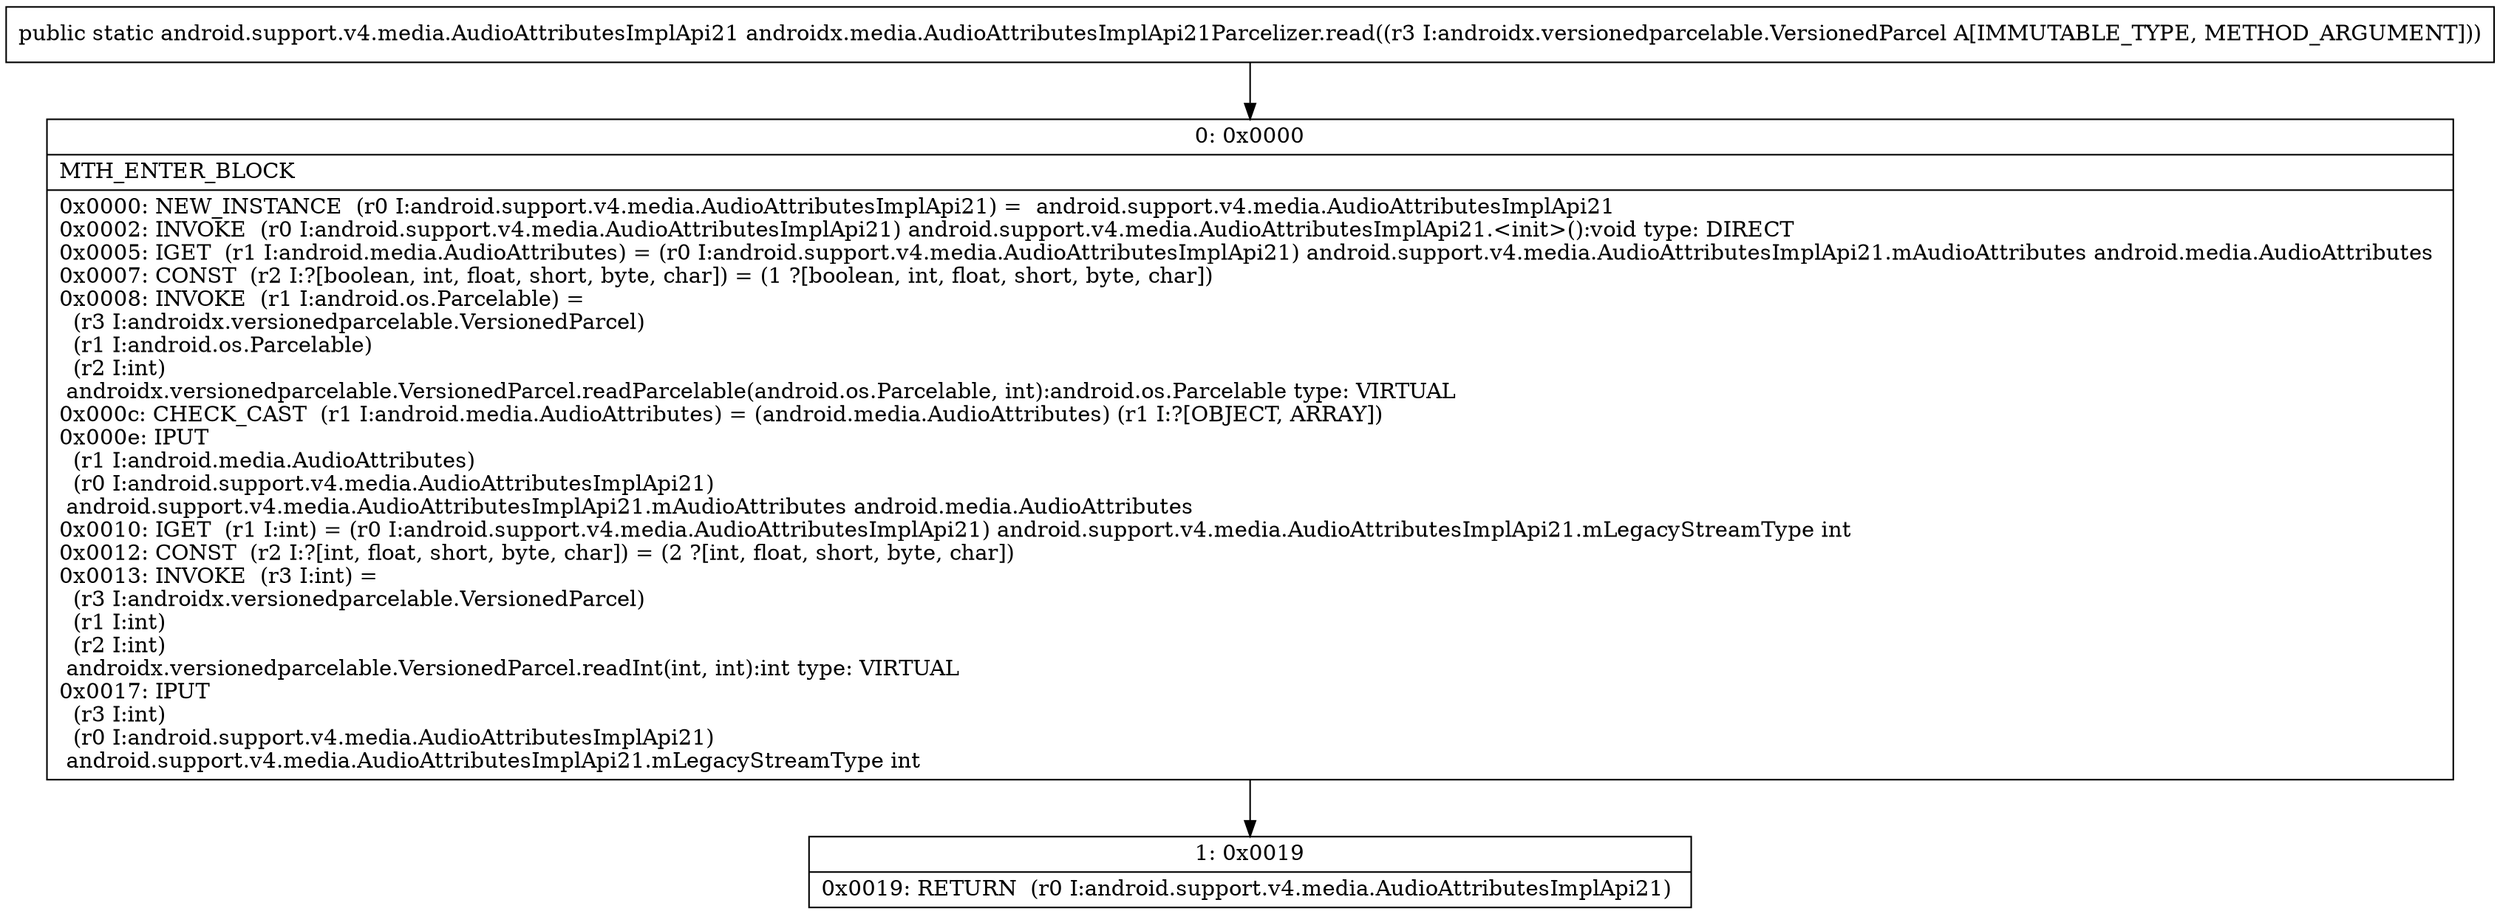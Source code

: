 digraph "CFG forandroidx.media.AudioAttributesImplApi21Parcelizer.read(Landroidx\/versionedparcelable\/VersionedParcel;)Landroid\/support\/v4\/media\/AudioAttributesImplApi21;" {
Node_0 [shape=record,label="{0\:\ 0x0000|MTH_ENTER_BLOCK\l|0x0000: NEW_INSTANCE  (r0 I:android.support.v4.media.AudioAttributesImplApi21) =  android.support.v4.media.AudioAttributesImplApi21 \l0x0002: INVOKE  (r0 I:android.support.v4.media.AudioAttributesImplApi21) android.support.v4.media.AudioAttributesImplApi21.\<init\>():void type: DIRECT \l0x0005: IGET  (r1 I:android.media.AudioAttributes) = (r0 I:android.support.v4.media.AudioAttributesImplApi21) android.support.v4.media.AudioAttributesImplApi21.mAudioAttributes android.media.AudioAttributes \l0x0007: CONST  (r2 I:?[boolean, int, float, short, byte, char]) = (1 ?[boolean, int, float, short, byte, char]) \l0x0008: INVOKE  (r1 I:android.os.Parcelable) = \l  (r3 I:androidx.versionedparcelable.VersionedParcel)\l  (r1 I:android.os.Parcelable)\l  (r2 I:int)\l androidx.versionedparcelable.VersionedParcel.readParcelable(android.os.Parcelable, int):android.os.Parcelable type: VIRTUAL \l0x000c: CHECK_CAST  (r1 I:android.media.AudioAttributes) = (android.media.AudioAttributes) (r1 I:?[OBJECT, ARRAY]) \l0x000e: IPUT  \l  (r1 I:android.media.AudioAttributes)\l  (r0 I:android.support.v4.media.AudioAttributesImplApi21)\l android.support.v4.media.AudioAttributesImplApi21.mAudioAttributes android.media.AudioAttributes \l0x0010: IGET  (r1 I:int) = (r0 I:android.support.v4.media.AudioAttributesImplApi21) android.support.v4.media.AudioAttributesImplApi21.mLegacyStreamType int \l0x0012: CONST  (r2 I:?[int, float, short, byte, char]) = (2 ?[int, float, short, byte, char]) \l0x0013: INVOKE  (r3 I:int) = \l  (r3 I:androidx.versionedparcelable.VersionedParcel)\l  (r1 I:int)\l  (r2 I:int)\l androidx.versionedparcelable.VersionedParcel.readInt(int, int):int type: VIRTUAL \l0x0017: IPUT  \l  (r3 I:int)\l  (r0 I:android.support.v4.media.AudioAttributesImplApi21)\l android.support.v4.media.AudioAttributesImplApi21.mLegacyStreamType int \l}"];
Node_1 [shape=record,label="{1\:\ 0x0019|0x0019: RETURN  (r0 I:android.support.v4.media.AudioAttributesImplApi21) \l}"];
MethodNode[shape=record,label="{public static android.support.v4.media.AudioAttributesImplApi21 androidx.media.AudioAttributesImplApi21Parcelizer.read((r3 I:androidx.versionedparcelable.VersionedParcel A[IMMUTABLE_TYPE, METHOD_ARGUMENT])) }"];
MethodNode -> Node_0;
Node_0 -> Node_1;
}

